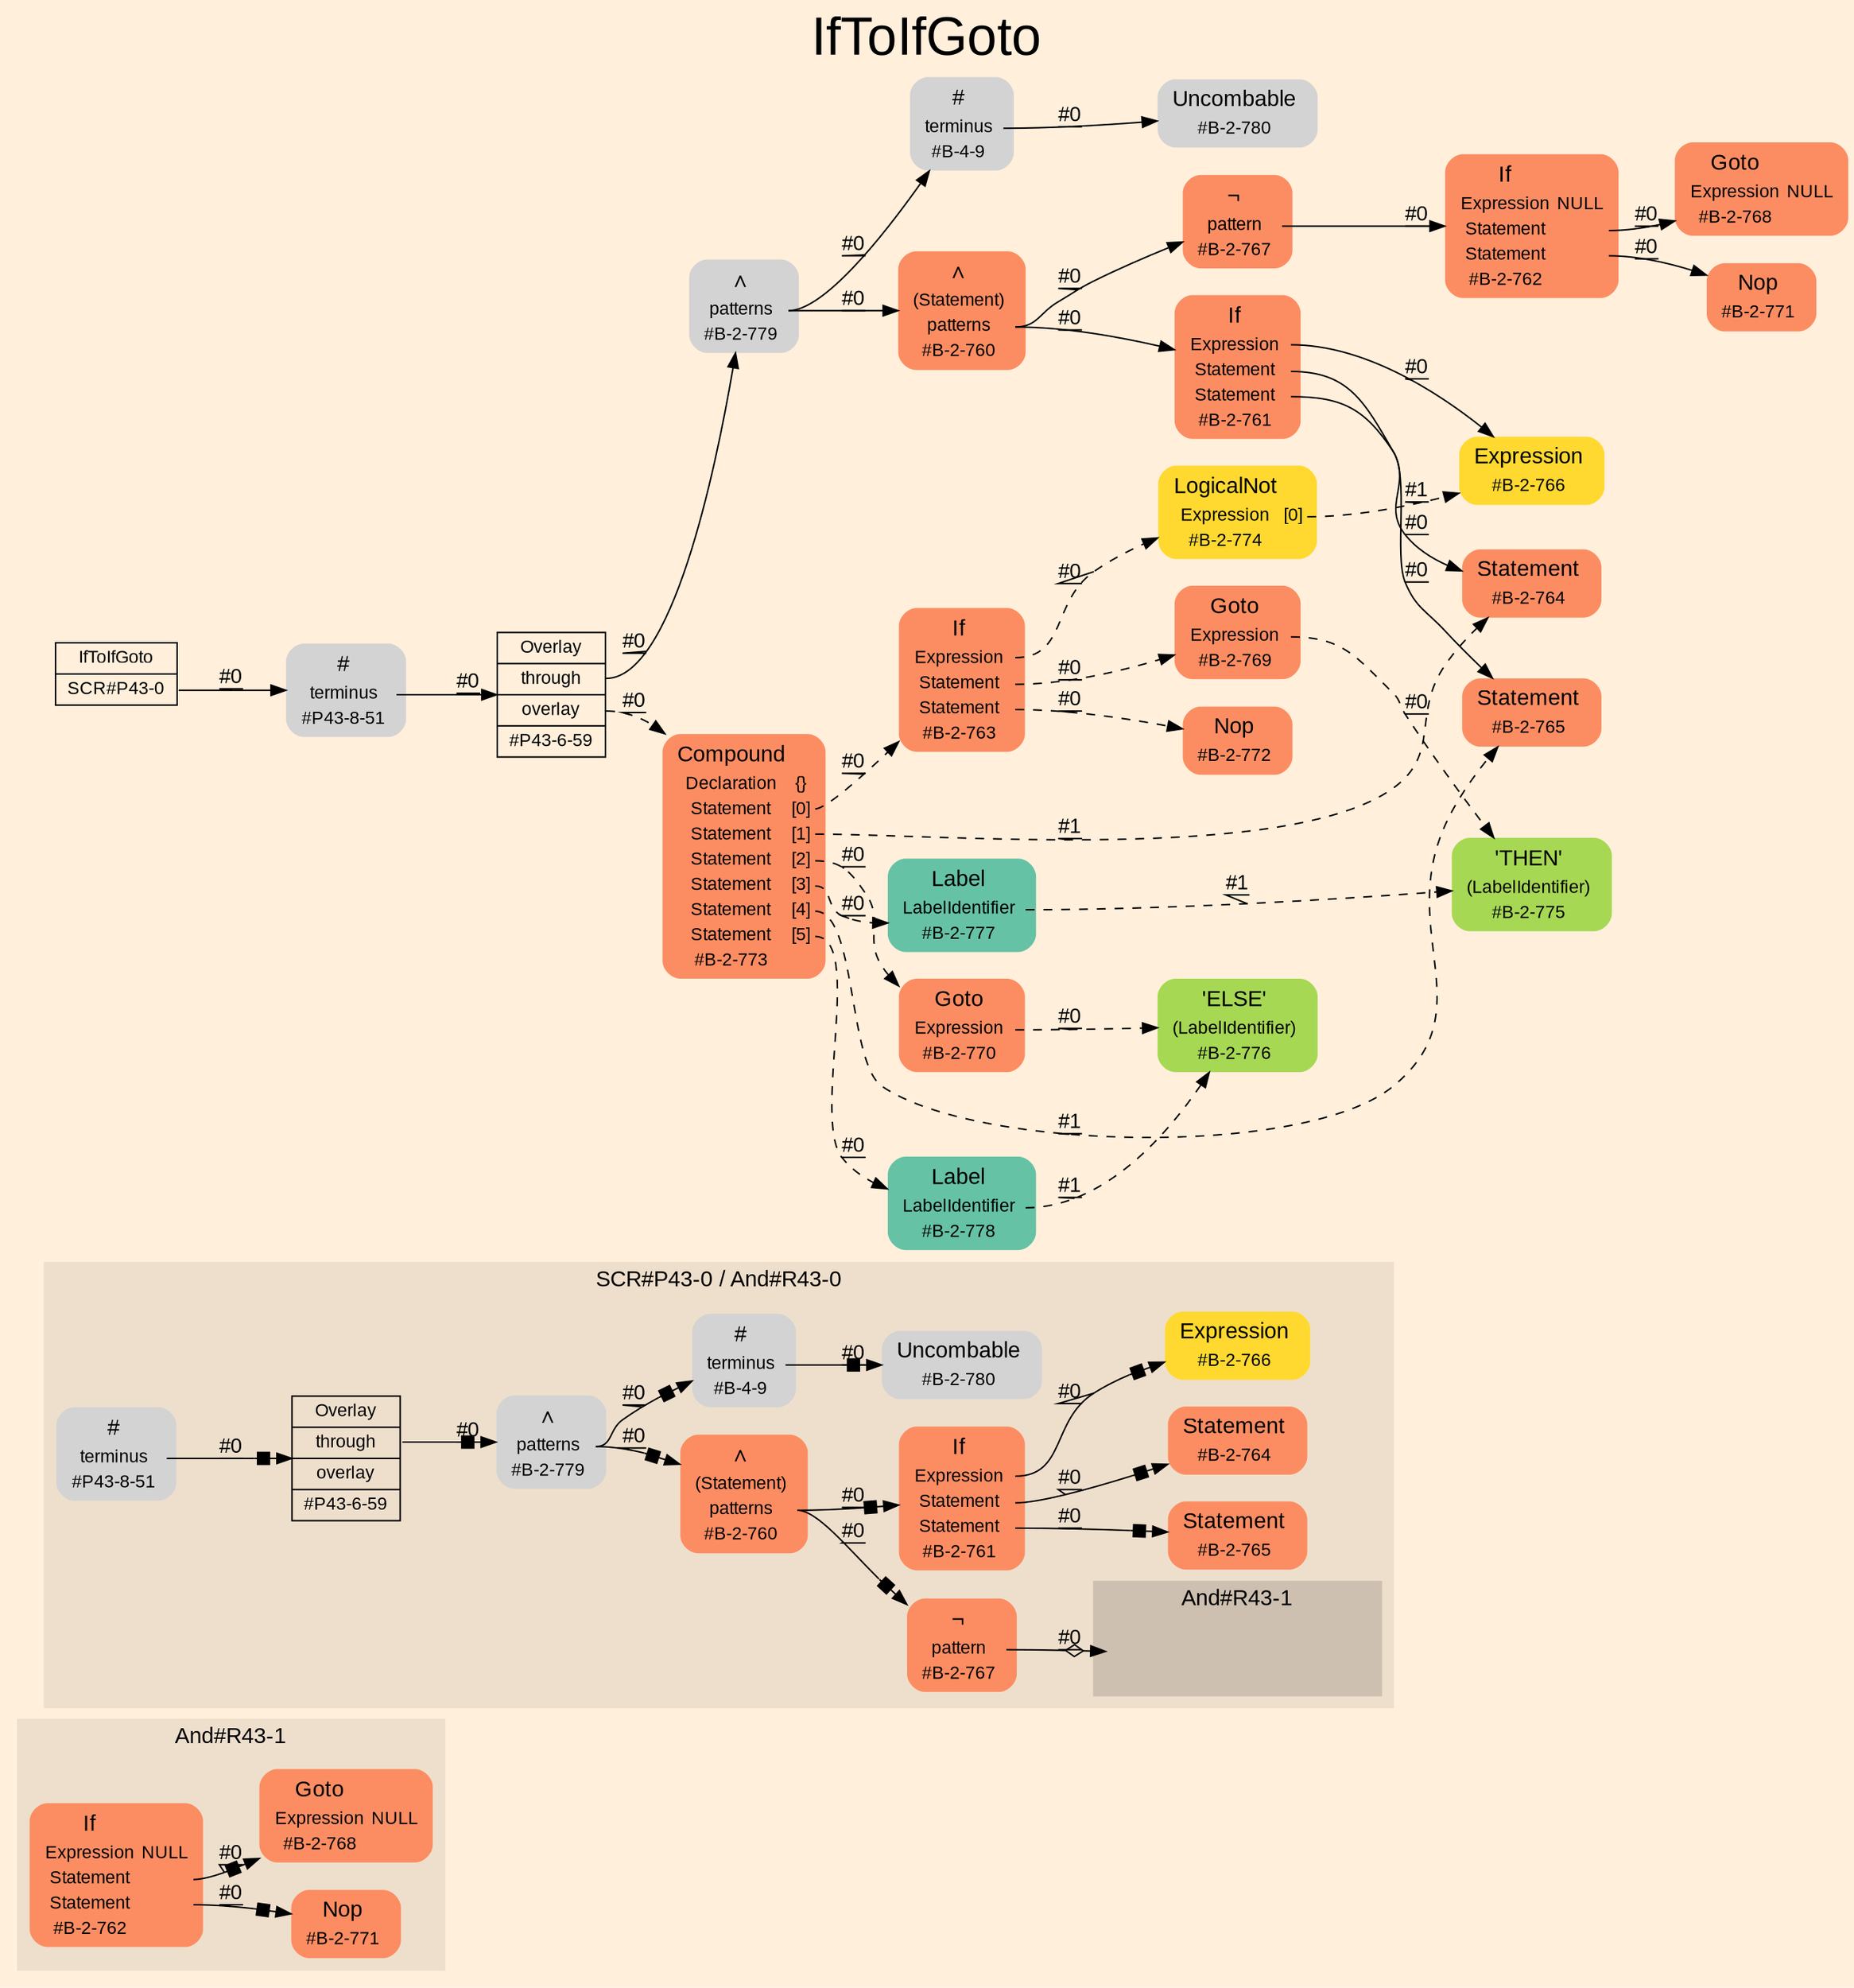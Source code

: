 digraph "IfToIfGoto" {
label = "IfToIfGoto"
labelloc = t
fontsize = "36"
graph [
    rankdir = "LR"
    ranksep = 0.3
    bgcolor = antiquewhite1
    color = black
    fontcolor = black
    fontname = "Arial"
];
node [
    fontname = "Arial"
];
edge [
    fontname = "Arial"
];

// -------------------- figure And#R43-1 --------------------
subgraph "clusterAnd#R43-1" {
    label = "And#R43-1"
    style = "filled"
    color = antiquewhite2
    fontsize = "15"
    "And#R43-1 / #B-2-762" [
        shape = "plaintext"
        fillcolor = "/set28/2"
        label = <<TABLE BORDER="0" CELLBORDER="0" CELLSPACING="0">
         <TR><TD><FONT POINT-SIZE="15.0">If</FONT></TD><TD></TD></TR>
         <TR><TD>Expression</TD><TD PORT="port0">NULL</TD></TR>
         <TR><TD>Statement</TD><TD PORT="port1"></TD></TR>
         <TR><TD>Statement</TD><TD PORT="port2"></TD></TR>
         <TR><TD>#B-2-762</TD><TD PORT="port3"></TD></TR>
        </TABLE>>
        style = "rounded,filled"
        fontsize = "12"
    ];
    
    "And#R43-1 / #B-2-768" [
        shape = "plaintext"
        fillcolor = "/set28/2"
        label = <<TABLE BORDER="0" CELLBORDER="0" CELLSPACING="0">
         <TR><TD><FONT POINT-SIZE="15.0">Goto</FONT></TD><TD></TD></TR>
         <TR><TD>Expression</TD><TD PORT="port0">NULL</TD></TR>
         <TR><TD>#B-2-768</TD><TD PORT="port1"></TD></TR>
        </TABLE>>
        style = "rounded,filled"
        fontsize = "12"
    ];
    
    "And#R43-1 / #B-2-771" [
        shape = "plaintext"
        fillcolor = "/set28/2"
        label = <<TABLE BORDER="0" CELLBORDER="0" CELLSPACING="0">
         <TR><TD><FONT POINT-SIZE="15.0">Nop</FONT></TD><TD></TD></TR>
         <TR><TD>#B-2-771</TD><TD PORT="port0"></TD></TR>
        </TABLE>>
        style = "rounded,filled"
        fontsize = "12"
    ];
    
}


// -------------------- figure And#R43-0 --------------------
subgraph "clusterAnd#R43-0" {
    label = "SCR#P43-0 / And#R43-0"
    style = "filled"
    color = antiquewhite2
    fontsize = "15"
    "And#R43-0 / #B-2-760" [
        shape = "plaintext"
        fillcolor = "/set28/2"
        label = <<TABLE BORDER="0" CELLBORDER="0" CELLSPACING="0">
         <TR><TD><FONT POINT-SIZE="15.0">∧</FONT></TD><TD></TD></TR>
         <TR><TD>(Statement)</TD><TD PORT="port0"></TD></TR>
         <TR><TD>patterns</TD><TD PORT="port1"></TD></TR>
         <TR><TD>#B-2-760</TD><TD PORT="port2"></TD></TR>
        </TABLE>>
        style = "rounded,filled"
        fontsize = "12"
    ];
    
    "And#R43-0 / #B-2-761" [
        shape = "plaintext"
        fillcolor = "/set28/2"
        label = <<TABLE BORDER="0" CELLBORDER="0" CELLSPACING="0">
         <TR><TD><FONT POINT-SIZE="15.0">If</FONT></TD><TD></TD></TR>
         <TR><TD>Expression</TD><TD PORT="port0"></TD></TR>
         <TR><TD>Statement</TD><TD PORT="port1"></TD></TR>
         <TR><TD>Statement</TD><TD PORT="port2"></TD></TR>
         <TR><TD>#B-2-761</TD><TD PORT="port3"></TD></TR>
        </TABLE>>
        style = "rounded,filled"
        fontsize = "12"
    ];
    
    "And#R43-0 / #B-2-764" [
        shape = "plaintext"
        fillcolor = "/set28/2"
        label = <<TABLE BORDER="0" CELLBORDER="0" CELLSPACING="0">
         <TR><TD><FONT POINT-SIZE="15.0">Statement</FONT></TD><TD></TD></TR>
         <TR><TD>#B-2-764</TD><TD PORT="port0"></TD></TR>
        </TABLE>>
        style = "rounded,filled"
        fontsize = "12"
    ];
    
    "And#R43-0 / #B-2-765" [
        shape = "plaintext"
        fillcolor = "/set28/2"
        label = <<TABLE BORDER="0" CELLBORDER="0" CELLSPACING="0">
         <TR><TD><FONT POINT-SIZE="15.0">Statement</FONT></TD><TD></TD></TR>
         <TR><TD>#B-2-765</TD><TD PORT="port0"></TD></TR>
        </TABLE>>
        style = "rounded,filled"
        fontsize = "12"
    ];
    
    "And#R43-0 / #B-2-766" [
        shape = "plaintext"
        fillcolor = "/set28/6"
        label = <<TABLE BORDER="0" CELLBORDER="0" CELLSPACING="0">
         <TR><TD><FONT POINT-SIZE="15.0">Expression</FONT></TD><TD></TD></TR>
         <TR><TD>#B-2-766</TD><TD PORT="port0"></TD></TR>
        </TABLE>>
        style = "rounded,filled"
        fontsize = "12"
    ];
    
    "And#R43-0 / #B-2-767" [
        shape = "plaintext"
        fillcolor = "/set28/2"
        label = <<TABLE BORDER="0" CELLBORDER="0" CELLSPACING="0">
         <TR><TD><FONT POINT-SIZE="15.0">¬</FONT></TD><TD></TD></TR>
         <TR><TD>pattern</TD><TD PORT="port0"></TD></TR>
         <TR><TD>#B-2-767</TD><TD PORT="port1"></TD></TR>
        </TABLE>>
        style = "rounded,filled"
        fontsize = "12"
    ];
    
    "And#R43-0 / #B-2-779" [
        shape = "plaintext"
        label = <<TABLE BORDER="0" CELLBORDER="0" CELLSPACING="0">
         <TR><TD><FONT POINT-SIZE="15.0">∧</FONT></TD><TD></TD></TR>
         <TR><TD>patterns</TD><TD PORT="port0"></TD></TR>
         <TR><TD>#B-2-779</TD><TD PORT="port1"></TD></TR>
        </TABLE>>
        style = "rounded,filled"
        fontsize = "12"
    ];
    
    "And#R43-0 / #B-4-9" [
        shape = "plaintext"
        label = <<TABLE BORDER="0" CELLBORDER="0" CELLSPACING="0">
         <TR><TD><FONT POINT-SIZE="15.0">#</FONT></TD><TD></TD></TR>
         <TR><TD>terminus</TD><TD PORT="port0"></TD></TR>
         <TR><TD>#B-4-9</TD><TD PORT="port1"></TD></TR>
        </TABLE>>
        style = "rounded,filled"
        fontsize = "12"
    ];
    
    "And#R43-0 / #B-2-780" [
        shape = "plaintext"
        label = <<TABLE BORDER="0" CELLBORDER="0" CELLSPACING="0">
         <TR><TD><FONT POINT-SIZE="15.0">Uncombable</FONT></TD><TD></TD></TR>
         <TR><TD>#B-2-780</TD><TD PORT="port0"></TD></TR>
        </TABLE>>
        style = "rounded,filled"
        fontsize = "12"
    ];
    
    "And#R43-0 / #P43-6-59" [
        shape = "record"
        fillcolor = antiquewhite2
        label = "<fixed> Overlay | <port0> through | <port1> overlay | <port2> #P43-6-59"
        style = "filled"
        fontsize = "12"
        color = black
        fontcolor = black
    ];
    
    "And#R43-0 / #P43-8-51" [
        shape = "plaintext"
        label = <<TABLE BORDER="0" CELLBORDER="0" CELLSPACING="0">
         <TR><TD><FONT POINT-SIZE="15.0">#</FONT></TD><TD></TD></TR>
         <TR><TD>terminus</TD><TD PORT="port0"></TD></TR>
         <TR><TD>#P43-8-51</TD><TD PORT="port1"></TD></TR>
        </TABLE>>
        style = "rounded,filled"
        fontsize = "12"
    ];
    
    subgraph "clusterAnd#R43-0 / And#R43-1" {
        label = "And#R43-1"
        style = "filled"
        color = antiquewhite3
        fontsize = "15"
        "And#R43-0 / #0 / #B-2-762" [
            shape = "none"
            style = "invisible"
        ];
        
    }
    
}


// -------------------- transformation figure --------------------
"CR#P43-0" [
    shape = "record"
    fillcolor = antiquewhite1
    label = "<fixed> IfToIfGoto | <port0> SCR#P43-0"
    style = "filled"
    fontsize = "12"
    color = black
    fontcolor = black
];

"#P43-8-51" [
    shape = "plaintext"
    label = <<TABLE BORDER="0" CELLBORDER="0" CELLSPACING="0">
     <TR><TD><FONT POINT-SIZE="15.0">#</FONT></TD><TD></TD></TR>
     <TR><TD>terminus</TD><TD PORT="port0"></TD></TR>
     <TR><TD>#P43-8-51</TD><TD PORT="port1"></TD></TR>
    </TABLE>>
    style = "rounded,filled"
    fontsize = "12"
];

"#P43-6-59" [
    shape = "record"
    fillcolor = antiquewhite1
    label = "<fixed> Overlay | <port0> through | <port1> overlay | <port2> #P43-6-59"
    style = "filled"
    fontsize = "12"
    color = black
    fontcolor = black
];

"#B-2-779" [
    shape = "plaintext"
    label = <<TABLE BORDER="0" CELLBORDER="0" CELLSPACING="0">
     <TR><TD><FONT POINT-SIZE="15.0">∧</FONT></TD><TD></TD></TR>
     <TR><TD>patterns</TD><TD PORT="port0"></TD></TR>
     <TR><TD>#B-2-779</TD><TD PORT="port1"></TD></TR>
    </TABLE>>
    style = "rounded,filled"
    fontsize = "12"
];

"#B-2-760" [
    shape = "plaintext"
    fillcolor = "/set28/2"
    label = <<TABLE BORDER="0" CELLBORDER="0" CELLSPACING="0">
     <TR><TD><FONT POINT-SIZE="15.0">∧</FONT></TD><TD></TD></TR>
     <TR><TD>(Statement)</TD><TD PORT="port0"></TD></TR>
     <TR><TD>patterns</TD><TD PORT="port1"></TD></TR>
     <TR><TD>#B-2-760</TD><TD PORT="port2"></TD></TR>
    </TABLE>>
    style = "rounded,filled"
    fontsize = "12"
];

"#B-2-761" [
    shape = "plaintext"
    fillcolor = "/set28/2"
    label = <<TABLE BORDER="0" CELLBORDER="0" CELLSPACING="0">
     <TR><TD><FONT POINT-SIZE="15.0">If</FONT></TD><TD></TD></TR>
     <TR><TD>Expression</TD><TD PORT="port0"></TD></TR>
     <TR><TD>Statement</TD><TD PORT="port1"></TD></TR>
     <TR><TD>Statement</TD><TD PORT="port2"></TD></TR>
     <TR><TD>#B-2-761</TD><TD PORT="port3"></TD></TR>
    </TABLE>>
    style = "rounded,filled"
    fontsize = "12"
];

"#B-2-766" [
    shape = "plaintext"
    fillcolor = "/set28/6"
    label = <<TABLE BORDER="0" CELLBORDER="0" CELLSPACING="0">
     <TR><TD><FONT POINT-SIZE="15.0">Expression</FONT></TD><TD></TD></TR>
     <TR><TD>#B-2-766</TD><TD PORT="port0"></TD></TR>
    </TABLE>>
    style = "rounded,filled"
    fontsize = "12"
];

"#B-2-764" [
    shape = "plaintext"
    fillcolor = "/set28/2"
    label = <<TABLE BORDER="0" CELLBORDER="0" CELLSPACING="0">
     <TR><TD><FONT POINT-SIZE="15.0">Statement</FONT></TD><TD></TD></TR>
     <TR><TD>#B-2-764</TD><TD PORT="port0"></TD></TR>
    </TABLE>>
    style = "rounded,filled"
    fontsize = "12"
];

"#B-2-765" [
    shape = "plaintext"
    fillcolor = "/set28/2"
    label = <<TABLE BORDER="0" CELLBORDER="0" CELLSPACING="0">
     <TR><TD><FONT POINT-SIZE="15.0">Statement</FONT></TD><TD></TD></TR>
     <TR><TD>#B-2-765</TD><TD PORT="port0"></TD></TR>
    </TABLE>>
    style = "rounded,filled"
    fontsize = "12"
];

"#B-2-767" [
    shape = "plaintext"
    fillcolor = "/set28/2"
    label = <<TABLE BORDER="0" CELLBORDER="0" CELLSPACING="0">
     <TR><TD><FONT POINT-SIZE="15.0">¬</FONT></TD><TD></TD></TR>
     <TR><TD>pattern</TD><TD PORT="port0"></TD></TR>
     <TR><TD>#B-2-767</TD><TD PORT="port1"></TD></TR>
    </TABLE>>
    style = "rounded,filled"
    fontsize = "12"
];

"#B-2-762" [
    shape = "plaintext"
    fillcolor = "/set28/2"
    label = <<TABLE BORDER="0" CELLBORDER="0" CELLSPACING="0">
     <TR><TD><FONT POINT-SIZE="15.0">If</FONT></TD><TD></TD></TR>
     <TR><TD>Expression</TD><TD PORT="port0">NULL</TD></TR>
     <TR><TD>Statement</TD><TD PORT="port1"></TD></TR>
     <TR><TD>Statement</TD><TD PORT="port2"></TD></TR>
     <TR><TD>#B-2-762</TD><TD PORT="port3"></TD></TR>
    </TABLE>>
    style = "rounded,filled"
    fontsize = "12"
];

"#B-2-768" [
    shape = "plaintext"
    fillcolor = "/set28/2"
    label = <<TABLE BORDER="0" CELLBORDER="0" CELLSPACING="0">
     <TR><TD><FONT POINT-SIZE="15.0">Goto</FONT></TD><TD></TD></TR>
     <TR><TD>Expression</TD><TD PORT="port0">NULL</TD></TR>
     <TR><TD>#B-2-768</TD><TD PORT="port1"></TD></TR>
    </TABLE>>
    style = "rounded,filled"
    fontsize = "12"
];

"#B-2-771" [
    shape = "plaintext"
    fillcolor = "/set28/2"
    label = <<TABLE BORDER="0" CELLBORDER="0" CELLSPACING="0">
     <TR><TD><FONT POINT-SIZE="15.0">Nop</FONT></TD><TD></TD></TR>
     <TR><TD>#B-2-771</TD><TD PORT="port0"></TD></TR>
    </TABLE>>
    style = "rounded,filled"
    fontsize = "12"
];

"#B-4-9" [
    shape = "plaintext"
    label = <<TABLE BORDER="0" CELLBORDER="0" CELLSPACING="0">
     <TR><TD><FONT POINT-SIZE="15.0">#</FONT></TD><TD></TD></TR>
     <TR><TD>terminus</TD><TD PORT="port0"></TD></TR>
     <TR><TD>#B-4-9</TD><TD PORT="port1"></TD></TR>
    </TABLE>>
    style = "rounded,filled"
    fontsize = "12"
];

"#B-2-780" [
    shape = "plaintext"
    label = <<TABLE BORDER="0" CELLBORDER="0" CELLSPACING="0">
     <TR><TD><FONT POINT-SIZE="15.0">Uncombable</FONT></TD><TD></TD></TR>
     <TR><TD>#B-2-780</TD><TD PORT="port0"></TD></TR>
    </TABLE>>
    style = "rounded,filled"
    fontsize = "12"
];

"#B-2-773" [
    shape = "plaintext"
    fillcolor = "/set28/2"
    label = <<TABLE BORDER="0" CELLBORDER="0" CELLSPACING="0">
     <TR><TD><FONT POINT-SIZE="15.0">Compound</FONT></TD><TD></TD></TR>
     <TR><TD>Declaration</TD><TD PORT="port0">{}</TD></TR>
     <TR><TD>Statement</TD><TD PORT="port1">[0]</TD></TR>
     <TR><TD>Statement</TD><TD PORT="port2">[1]</TD></TR>
     <TR><TD>Statement</TD><TD PORT="port3">[2]</TD></TR>
     <TR><TD>Statement</TD><TD PORT="port4">[3]</TD></TR>
     <TR><TD>Statement</TD><TD PORT="port5">[4]</TD></TR>
     <TR><TD>Statement</TD><TD PORT="port6">[5]</TD></TR>
     <TR><TD>#B-2-773</TD><TD PORT="port7"></TD></TR>
    </TABLE>>
    style = "rounded,filled"
    fontsize = "12"
];

"#B-2-763" [
    shape = "plaintext"
    fillcolor = "/set28/2"
    label = <<TABLE BORDER="0" CELLBORDER="0" CELLSPACING="0">
     <TR><TD><FONT POINT-SIZE="15.0">If</FONT></TD><TD></TD></TR>
     <TR><TD>Expression</TD><TD PORT="port0"></TD></TR>
     <TR><TD>Statement</TD><TD PORT="port1"></TD></TR>
     <TR><TD>Statement</TD><TD PORT="port2"></TD></TR>
     <TR><TD>#B-2-763</TD><TD PORT="port3"></TD></TR>
    </TABLE>>
    style = "rounded,filled"
    fontsize = "12"
];

"#B-2-774" [
    shape = "plaintext"
    fillcolor = "/set28/6"
    label = <<TABLE BORDER="0" CELLBORDER="0" CELLSPACING="0">
     <TR><TD><FONT POINT-SIZE="15.0">LogicalNot</FONT></TD><TD></TD></TR>
     <TR><TD>Expression</TD><TD PORT="port0">[0]</TD></TR>
     <TR><TD>#B-2-774</TD><TD PORT="port1"></TD></TR>
    </TABLE>>
    style = "rounded,filled"
    fontsize = "12"
];

"#B-2-769" [
    shape = "plaintext"
    fillcolor = "/set28/2"
    label = <<TABLE BORDER="0" CELLBORDER="0" CELLSPACING="0">
     <TR><TD><FONT POINT-SIZE="15.0">Goto</FONT></TD><TD></TD></TR>
     <TR><TD>Expression</TD><TD PORT="port0"></TD></TR>
     <TR><TD>#B-2-769</TD><TD PORT="port1"></TD></TR>
    </TABLE>>
    style = "rounded,filled"
    fontsize = "12"
];

"#B-2-775" [
    shape = "plaintext"
    fillcolor = "/set28/5"
    label = <<TABLE BORDER="0" CELLBORDER="0" CELLSPACING="0">
     <TR><TD><FONT POINT-SIZE="15.0">'THEN'</FONT></TD><TD></TD></TR>
     <TR><TD>(LabelIdentifier)</TD><TD PORT="port0"></TD></TR>
     <TR><TD>#B-2-775</TD><TD PORT="port1"></TD></TR>
    </TABLE>>
    style = "rounded,filled"
    fontsize = "12"
];

"#B-2-772" [
    shape = "plaintext"
    fillcolor = "/set28/2"
    label = <<TABLE BORDER="0" CELLBORDER="0" CELLSPACING="0">
     <TR><TD><FONT POINT-SIZE="15.0">Nop</FONT></TD><TD></TD></TR>
     <TR><TD>#B-2-772</TD><TD PORT="port0"></TD></TR>
    </TABLE>>
    style = "rounded,filled"
    fontsize = "12"
];

"#B-2-770" [
    shape = "plaintext"
    fillcolor = "/set28/2"
    label = <<TABLE BORDER="0" CELLBORDER="0" CELLSPACING="0">
     <TR><TD><FONT POINT-SIZE="15.0">Goto</FONT></TD><TD></TD></TR>
     <TR><TD>Expression</TD><TD PORT="port0"></TD></TR>
     <TR><TD>#B-2-770</TD><TD PORT="port1"></TD></TR>
    </TABLE>>
    style = "rounded,filled"
    fontsize = "12"
];

"#B-2-776" [
    shape = "plaintext"
    fillcolor = "/set28/5"
    label = <<TABLE BORDER="0" CELLBORDER="0" CELLSPACING="0">
     <TR><TD><FONT POINT-SIZE="15.0">'ELSE'</FONT></TD><TD></TD></TR>
     <TR><TD>(LabelIdentifier)</TD><TD PORT="port0"></TD></TR>
     <TR><TD>#B-2-776</TD><TD PORT="port1"></TD></TR>
    </TABLE>>
    style = "rounded,filled"
    fontsize = "12"
];

"#B-2-777" [
    shape = "plaintext"
    fillcolor = "/set28/1"
    label = <<TABLE BORDER="0" CELLBORDER="0" CELLSPACING="0">
     <TR><TD><FONT POINT-SIZE="15.0">Label</FONT></TD><TD></TD></TR>
     <TR><TD>LabelIdentifier</TD><TD PORT="port0"></TD></TR>
     <TR><TD>#B-2-777</TD><TD PORT="port1"></TD></TR>
    </TABLE>>
    style = "rounded,filled"
    fontsize = "12"
];

"#B-2-778" [
    shape = "plaintext"
    fillcolor = "/set28/1"
    label = <<TABLE BORDER="0" CELLBORDER="0" CELLSPACING="0">
     <TR><TD><FONT POINT-SIZE="15.0">Label</FONT></TD><TD></TD></TR>
     <TR><TD>LabelIdentifier</TD><TD PORT="port0"></TD></TR>
     <TR><TD>#B-2-778</TD><TD PORT="port1"></TD></TR>
    </TABLE>>
    style = "rounded,filled"
    fontsize = "12"
];


// -------------------- links --------------------
// links for block CR#P43-0
"CR#P43-0":port0 -> "#P43-8-51" [
    label = "#0"
    decorate = true
    color = black
    fontcolor = black
];

// links for block #P43-8-51
"#P43-8-51":port0 -> "#P43-6-59" [
    label = "#0"
    decorate = true
    color = black
    fontcolor = black
];

// links for block #P43-6-59
"#P43-6-59":port0 -> "#B-2-779" [
    label = "#0"
    decorate = true
    color = black
    fontcolor = black
];

"#P43-6-59":port1 -> "#B-2-773" [
    style="dashed"
    label = "#0"
    decorate = true
    color = black
    fontcolor = black
];

// links for block #B-2-779
"#B-2-779":port0 -> "#B-2-760" [
    label = "#0"
    decorate = true
    color = black
    fontcolor = black
];

"#B-2-779":port0 -> "#B-4-9" [
    label = "#0"
    decorate = true
    color = black
    fontcolor = black
];

// links for block #B-2-760
"#B-2-760":port1 -> "#B-2-761" [
    label = "#0"
    decorate = true
    color = black
    fontcolor = black
];

"#B-2-760":port1 -> "#B-2-767" [
    label = "#0"
    decorate = true
    color = black
    fontcolor = black
];

// links for block #B-2-761
"#B-2-761":port0 -> "#B-2-766" [
    label = "#0"
    decorate = true
    color = black
    fontcolor = black
];

"#B-2-761":port1 -> "#B-2-764" [
    label = "#0"
    decorate = true
    color = black
    fontcolor = black
];

"#B-2-761":port2 -> "#B-2-765" [
    label = "#0"
    decorate = true
    color = black
    fontcolor = black
];

// links for block #B-2-766
// links for block #B-2-764
// links for block #B-2-765
// links for block #B-2-767
"#B-2-767":port0 -> "#B-2-762" [
    label = "#0"
    decorate = true
    color = black
    fontcolor = black
];

// links for block #B-2-762
"#B-2-762":port1 -> "#B-2-768" [
    label = "#0"
    decorate = true
    color = black
    fontcolor = black
];

"#B-2-762":port2 -> "#B-2-771" [
    label = "#0"
    decorate = true
    color = black
    fontcolor = black
];

// links for block #B-2-768
// links for block #B-2-771
// links for block #B-4-9
"#B-4-9":port0 -> "#B-2-780" [
    label = "#0"
    decorate = true
    color = black
    fontcolor = black
];

// links for block #B-2-780
// links for block #B-2-773
"#B-2-773":port1 -> "#B-2-763" [
    style="dashed"
    label = "#0"
    decorate = true
    color = black
    fontcolor = black
];

"#B-2-773":port2 -> "#B-2-764" [
    style="dashed"
    label = "#1"
    decorate = true
    color = black
    fontcolor = black
];

"#B-2-773":port3 -> "#B-2-770" [
    style="dashed"
    label = "#0"
    decorate = true
    color = black
    fontcolor = black
];

"#B-2-773":port4 -> "#B-2-777" [
    style="dashed"
    label = "#0"
    decorate = true
    color = black
    fontcolor = black
];

"#B-2-773":port5 -> "#B-2-765" [
    style="dashed"
    label = "#1"
    decorate = true
    color = black
    fontcolor = black
];

"#B-2-773":port6 -> "#B-2-778" [
    style="dashed"
    label = "#0"
    decorate = true
    color = black
    fontcolor = black
];

// links for block #B-2-763
"#B-2-763":port0 -> "#B-2-774" [
    style="dashed"
    label = "#0"
    decorate = true
    color = black
    fontcolor = black
];

"#B-2-763":port1 -> "#B-2-769" [
    style="dashed"
    label = "#0"
    decorate = true
    color = black
    fontcolor = black
];

"#B-2-763":port2 -> "#B-2-772" [
    style="dashed"
    label = "#0"
    decorate = true
    color = black
    fontcolor = black
];

// links for block #B-2-774
"#B-2-774":port0 -> "#B-2-766" [
    style="dashed"
    label = "#1"
    decorate = true
    color = black
    fontcolor = black
];

// links for block #B-2-769
"#B-2-769":port0 -> "#B-2-775" [
    style="dashed"
    label = "#0"
    decorate = true
    color = black
    fontcolor = black
];

// links for block #B-2-775
// links for block #B-2-772
// links for block #B-2-770
"#B-2-770":port0 -> "#B-2-776" [
    style="dashed"
    label = "#0"
    decorate = true
    color = black
    fontcolor = black
];

// links for block #B-2-776
// links for block #B-2-777
"#B-2-777":port0 -> "#B-2-775" [
    style="dashed"
    label = "#1"
    decorate = true
    color = black
    fontcolor = black
];

// links for block #B-2-778
"#B-2-778":port0 -> "#B-2-776" [
    style="dashed"
    label = "#1"
    decorate = true
    color = black
    fontcolor = black
];

// links for block And#R43-0 / #B-2-760
"And#R43-0 / #B-2-760":port1 -> "And#R43-0 / #B-2-761" [
    arrowhead="normalnonebox"
    label = "#0"
    decorate = true
    color = black
    fontcolor = black
];

"And#R43-0 / #B-2-760":port1 -> "And#R43-0 / #B-2-767" [
    arrowhead="normalnonebox"
    label = "#0"
    decorate = true
    color = black
    fontcolor = black
];

// links for block And#R43-0 / #B-2-761
"And#R43-0 / #B-2-761":port0 -> "And#R43-0 / #B-2-766" [
    arrowhead="normalnonebox"
    label = "#0"
    decorate = true
    color = black
    fontcolor = black
];

"And#R43-0 / #B-2-761":port1 -> "And#R43-0 / #B-2-764" [
    arrowhead="normalnonebox"
    label = "#0"
    decorate = true
    color = black
    fontcolor = black
];

"And#R43-0 / #B-2-761":port2 -> "And#R43-0 / #B-2-765" [
    arrowhead="normalnonebox"
    label = "#0"
    decorate = true
    color = black
    fontcolor = black
];

// links for block And#R43-0 / #B-2-764
// links for block And#R43-0 / #B-2-765
// links for block And#R43-0 / #B-2-766
// links for block And#R43-0 / #B-2-767
"And#R43-0 / #B-2-767":port0 -> "And#R43-0 / #0 / #B-2-762" [
    arrowhead="normalnoneodiamond"
    label = "#0"
    decorate = true
    color = black
    fontcolor = black
];

// links for block And#R43-0 / #B-2-779
"And#R43-0 / #B-2-779":port0 -> "And#R43-0 / #B-2-760" [
    arrowhead="normalnonebox"
    label = "#0"
    decorate = true
    color = black
    fontcolor = black
];

"And#R43-0 / #B-2-779":port0 -> "And#R43-0 / #B-4-9" [
    arrowhead="normalnonebox"
    label = "#0"
    decorate = true
    color = black
    fontcolor = black
];

// links for block And#R43-0 / #B-4-9
"And#R43-0 / #B-4-9":port0 -> "And#R43-0 / #B-2-780" [
    arrowhead="normalnonebox"
    label = "#0"
    decorate = true
    color = black
    fontcolor = black
];

// links for block And#R43-0 / #B-2-780
// links for block And#R43-0 / #P43-6-59
"And#R43-0 / #P43-6-59":port0 -> "And#R43-0 / #B-2-779" [
    arrowhead="normalnonebox"
    label = "#0"
    decorate = true
    color = black
    fontcolor = black
];

// links for block And#R43-0 / #P43-8-51
"And#R43-0 / #P43-8-51":port0 -> "And#R43-0 / #P43-6-59" [
    arrowhead="normalnonebox"
    label = "#0"
    decorate = true
    color = black
    fontcolor = black
];

// links for block And#R43-0 / #0 / #B-2-762
// links for block And#R43-1 / #B-2-762
"And#R43-1 / #B-2-762":port1 -> "And#R43-1 / #B-2-768" [
    arrowhead="normalnonebox"
    label = "#0"
    decorate = true
    color = black
    fontcolor = black
];

"And#R43-1 / #B-2-762":port2 -> "And#R43-1 / #B-2-771" [
    arrowhead="normalnonebox"
    label = "#0"
    decorate = true
    color = black
    fontcolor = black
];

// links for block And#R43-1 / #B-2-768
// links for block And#R43-1 / #B-2-771
}

